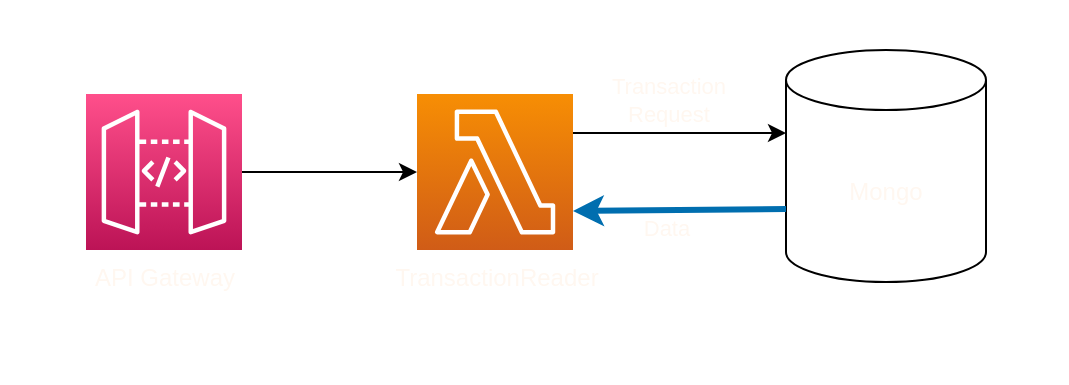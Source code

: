 <mxfile>
    <diagram id="mF904T41DWsilMkjK6hS" name="Page-1">
        <mxGraphModel dx="646" dy="647" grid="1" gridSize="10" guides="1" tooltips="1" connect="1" arrows="1" fold="1" page="1" pageScale="1" pageWidth="827" pageHeight="1169" math="0" shadow="0">
            <root>
                <mxCell id="0"/>
                <mxCell id="1" parent="0"/>
                <mxCell id="14" value="" style="rounded=0;whiteSpace=wrap;html=1;fontColor=#FFF7F0;strokeColor=#FFFFFF;" vertex="1" parent="1">
                    <mxGeometry x="48" y="90" width="532" height="190" as="geometry"/>
                </mxCell>
                <mxCell id="4" value="" style="edgeStyle=none;html=1;entryX=0;entryY=0.5;entryDx=0;entryDy=0;entryPerimeter=0;" edge="1" parent="1" source="3" target="10">
                    <mxGeometry relative="1" as="geometry">
                        <mxPoint x="260" y="216.625" as="targetPoint"/>
                    </mxGeometry>
                </mxCell>
                <mxCell id="3" value="API Gateway" style="sketch=0;points=[[0,0,0],[0.25,0,0],[0.5,0,0],[0.75,0,0],[1,0,0],[0,1,0],[0.25,1,0],[0.5,1,0],[0.75,1,0],[1,1,0],[0,0.25,0],[0,0.5,0],[0,0.75,0],[1,0.25,0],[1,0.5,0],[1,0.75,0]];outlineConnect=0;fontColor=#FFF7F0;gradientColor=#FF4F8B;gradientDirection=north;fillColor=#BC1356;strokeColor=#ffffff;dashed=0;verticalLabelPosition=bottom;verticalAlign=top;align=center;html=1;fontSize=12;fontStyle=0;aspect=fixed;shape=mxgraph.aws4.resourceIcon;resIcon=mxgraph.aws4.api_gateway;" vertex="1" parent="1">
                    <mxGeometry x="90" y="136" width="78" height="78" as="geometry"/>
                </mxCell>
                <mxCell id="8" value="Mongo" style="shape=cylinder3;whiteSpace=wrap;html=1;boundedLbl=1;backgroundOutline=1;size=15;fontColor=#FFF7F0;" vertex="1" parent="1">
                    <mxGeometry x="440" y="114" width="100" height="116" as="geometry"/>
                </mxCell>
                <mxCell id="11" value="" style="edgeStyle=none;html=1;fontColor=#FFFFFF;exitX=1;exitY=0.25;exitDx=0;exitDy=0;exitPerimeter=0;entryX=0;entryY=0.358;entryDx=0;entryDy=0;entryPerimeter=0;" edge="1" parent="1" source="10" target="8">
                    <mxGeometry relative="1" as="geometry">
                        <mxPoint x="440" y="170" as="targetPoint"/>
                    </mxGeometry>
                </mxCell>
                <mxCell id="13" value="Transaction&lt;br&gt;Request" style="edgeLabel;html=1;align=center;verticalAlign=middle;resizable=0;points=[];fontColor=#FFF7F0;" vertex="1" connectable="0" parent="11">
                    <mxGeometry x="-0.147" y="-2" relative="1" as="geometry">
                        <mxPoint x="2" y="-19" as="offset"/>
                    </mxGeometry>
                </mxCell>
                <mxCell id="12" value="Data" style="edgeStyle=none;html=1;fontColor=#FFF7F0;fillColor=#1ba1e2;strokeColor=#006EAF;strokeWidth=3;exitX=0;exitY=0;exitDx=0;exitDy=79.5;exitPerimeter=0;entryX=1;entryY=0.75;entryDx=0;entryDy=0;entryPerimeter=0;" edge="1" parent="1" source="8" target="10">
                    <mxGeometry x="0.137" y="9" relative="1" as="geometry">
                        <mxPoint x="315" y="326" as="sourcePoint"/>
                        <mxPoint x="370" y="190" as="targetPoint"/>
                        <mxPoint as="offset"/>
                    </mxGeometry>
                </mxCell>
                <mxCell id="10" value="TransactionReader" style="sketch=0;points=[[0,0,0],[0.25,0,0],[0.5,0,0],[0.75,0,0],[1,0,0],[0,1,0],[0.25,1,0],[0.5,1,0],[0.75,1,0],[1,1,0],[0,0.25,0],[0,0.5,0],[0,0.75,0],[1,0.25,0],[1,0.5,0],[1,0.75,0]];outlineConnect=0;fontColor=#FFF7F0;gradientColor=#F78E04;gradientDirection=north;fillColor=#D05C17;strokeColor=#ffffff;dashed=0;verticalLabelPosition=bottom;verticalAlign=top;align=center;html=1;fontSize=12;fontStyle=0;aspect=fixed;shape=mxgraph.aws4.resourceIcon;resIcon=mxgraph.aws4.lambda;" vertex="1" parent="1">
                    <mxGeometry x="255.5" y="136" width="78" height="78" as="geometry"/>
                </mxCell>
            </root>
        </mxGraphModel>
    </diagram>
</mxfile>